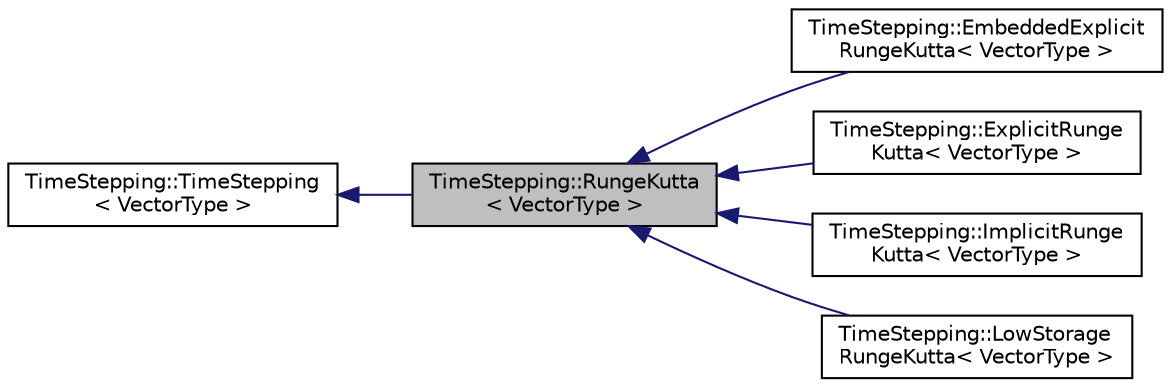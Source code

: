 digraph "TimeStepping::RungeKutta&lt; VectorType &gt;"
{
 // LATEX_PDF_SIZE
  edge [fontname="Helvetica",fontsize="10",labelfontname="Helvetica",labelfontsize="10"];
  node [fontname="Helvetica",fontsize="10",shape=record];
  rankdir="LR";
  Node1 [label="TimeStepping::RungeKutta\l\< VectorType \>",height=0.2,width=0.4,color="black", fillcolor="grey75", style="filled", fontcolor="black",tooltip=" "];
  Node2 -> Node1 [dir="back",color="midnightblue",fontsize="10",style="solid",fontname="Helvetica"];
  Node2 [label="TimeStepping::TimeStepping\l\< VectorType \>",height=0.2,width=0.4,color="black", fillcolor="white", style="filled",URL="$classTimeStepping_1_1TimeStepping.html",tooltip=" "];
  Node1 -> Node3 [dir="back",color="midnightblue",fontsize="10",style="solid",fontname="Helvetica"];
  Node3 [label="TimeStepping::EmbeddedExplicit\lRungeKutta\< VectorType \>",height=0.2,width=0.4,color="black", fillcolor="white", style="filled",URL="$classTimeStepping_1_1EmbeddedExplicitRungeKutta.html",tooltip=" "];
  Node1 -> Node4 [dir="back",color="midnightblue",fontsize="10",style="solid",fontname="Helvetica"];
  Node4 [label="TimeStepping::ExplicitRunge\lKutta\< VectorType \>",height=0.2,width=0.4,color="black", fillcolor="white", style="filled",URL="$classTimeStepping_1_1ExplicitRungeKutta.html",tooltip=" "];
  Node1 -> Node5 [dir="back",color="midnightblue",fontsize="10",style="solid",fontname="Helvetica"];
  Node5 [label="TimeStepping::ImplicitRunge\lKutta\< VectorType \>",height=0.2,width=0.4,color="black", fillcolor="white", style="filled",URL="$classTimeStepping_1_1ImplicitRungeKutta.html",tooltip=" "];
  Node1 -> Node6 [dir="back",color="midnightblue",fontsize="10",style="solid",fontname="Helvetica"];
  Node6 [label="TimeStepping::LowStorage\lRungeKutta\< VectorType \>",height=0.2,width=0.4,color="black", fillcolor="white", style="filled",URL="$classTimeStepping_1_1LowStorageRungeKutta.html",tooltip=" "];
}
